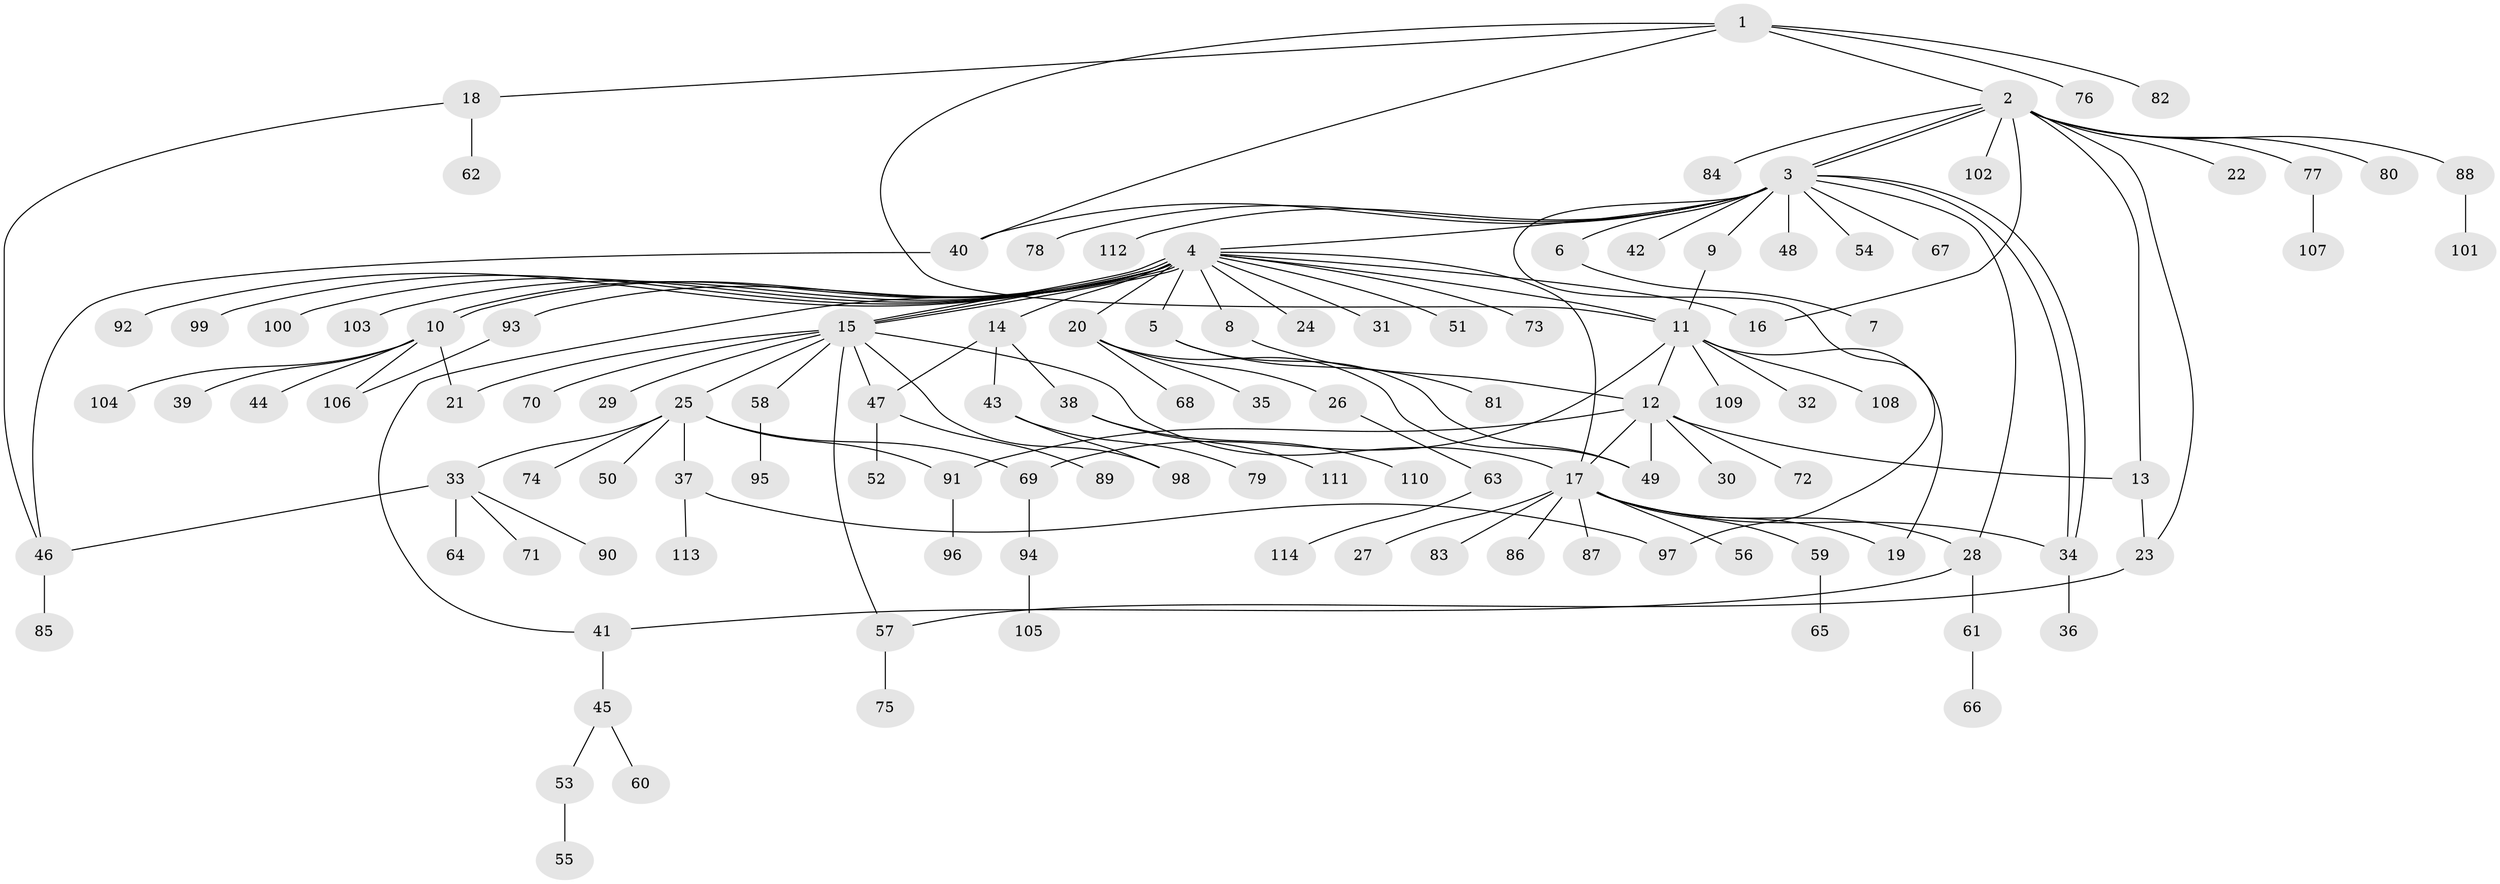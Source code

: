 // Generated by graph-tools (version 1.1) at 2025/47/03/09/25 04:47:02]
// undirected, 114 vertices, 143 edges
graph export_dot {
graph [start="1"]
  node [color=gray90,style=filled];
  1;
  2;
  3;
  4;
  5;
  6;
  7;
  8;
  9;
  10;
  11;
  12;
  13;
  14;
  15;
  16;
  17;
  18;
  19;
  20;
  21;
  22;
  23;
  24;
  25;
  26;
  27;
  28;
  29;
  30;
  31;
  32;
  33;
  34;
  35;
  36;
  37;
  38;
  39;
  40;
  41;
  42;
  43;
  44;
  45;
  46;
  47;
  48;
  49;
  50;
  51;
  52;
  53;
  54;
  55;
  56;
  57;
  58;
  59;
  60;
  61;
  62;
  63;
  64;
  65;
  66;
  67;
  68;
  69;
  70;
  71;
  72;
  73;
  74;
  75;
  76;
  77;
  78;
  79;
  80;
  81;
  82;
  83;
  84;
  85;
  86;
  87;
  88;
  89;
  90;
  91;
  92;
  93;
  94;
  95;
  96;
  97;
  98;
  99;
  100;
  101;
  102;
  103;
  104;
  105;
  106;
  107;
  108;
  109;
  110;
  111;
  112;
  113;
  114;
  1 -- 2;
  1 -- 11;
  1 -- 18;
  1 -- 40;
  1 -- 76;
  1 -- 82;
  2 -- 3;
  2 -- 3;
  2 -- 13;
  2 -- 16;
  2 -- 22;
  2 -- 23;
  2 -- 77;
  2 -- 80;
  2 -- 84;
  2 -- 88;
  2 -- 102;
  3 -- 4;
  3 -- 6;
  3 -- 9;
  3 -- 28;
  3 -- 34;
  3 -- 34;
  3 -- 40;
  3 -- 42;
  3 -- 48;
  3 -- 54;
  3 -- 67;
  3 -- 78;
  3 -- 97;
  3 -- 112;
  4 -- 5;
  4 -- 8;
  4 -- 10;
  4 -- 10;
  4 -- 11;
  4 -- 14;
  4 -- 15;
  4 -- 15;
  4 -- 15;
  4 -- 16;
  4 -- 17;
  4 -- 20;
  4 -- 24;
  4 -- 31;
  4 -- 41;
  4 -- 51;
  4 -- 73;
  4 -- 92;
  4 -- 93;
  4 -- 99;
  4 -- 100;
  4 -- 103;
  5 -- 49;
  5 -- 81;
  6 -- 7;
  8 -- 12;
  9 -- 11;
  10 -- 21;
  10 -- 39;
  10 -- 44;
  10 -- 104;
  10 -- 106;
  11 -- 12;
  11 -- 19;
  11 -- 32;
  11 -- 69;
  11 -- 108;
  11 -- 109;
  12 -- 13;
  12 -- 17;
  12 -- 30;
  12 -- 49;
  12 -- 72;
  12 -- 91;
  13 -- 23;
  14 -- 38;
  14 -- 43;
  14 -- 47;
  15 -- 17;
  15 -- 21;
  15 -- 25;
  15 -- 29;
  15 -- 47;
  15 -- 57;
  15 -- 58;
  15 -- 70;
  15 -- 98;
  17 -- 19;
  17 -- 27;
  17 -- 28;
  17 -- 34;
  17 -- 56;
  17 -- 59;
  17 -- 83;
  17 -- 86;
  17 -- 87;
  18 -- 46;
  18 -- 62;
  20 -- 26;
  20 -- 35;
  20 -- 49;
  20 -- 68;
  23 -- 57;
  25 -- 33;
  25 -- 37;
  25 -- 50;
  25 -- 69;
  25 -- 74;
  25 -- 91;
  26 -- 63;
  28 -- 41;
  28 -- 61;
  33 -- 46;
  33 -- 64;
  33 -- 71;
  33 -- 90;
  34 -- 36;
  37 -- 97;
  37 -- 113;
  38 -- 110;
  38 -- 111;
  40 -- 46;
  41 -- 45;
  43 -- 79;
  43 -- 98;
  45 -- 53;
  45 -- 60;
  46 -- 85;
  47 -- 52;
  47 -- 89;
  53 -- 55;
  57 -- 75;
  58 -- 95;
  59 -- 65;
  61 -- 66;
  63 -- 114;
  69 -- 94;
  77 -- 107;
  88 -- 101;
  91 -- 96;
  93 -- 106;
  94 -- 105;
}
